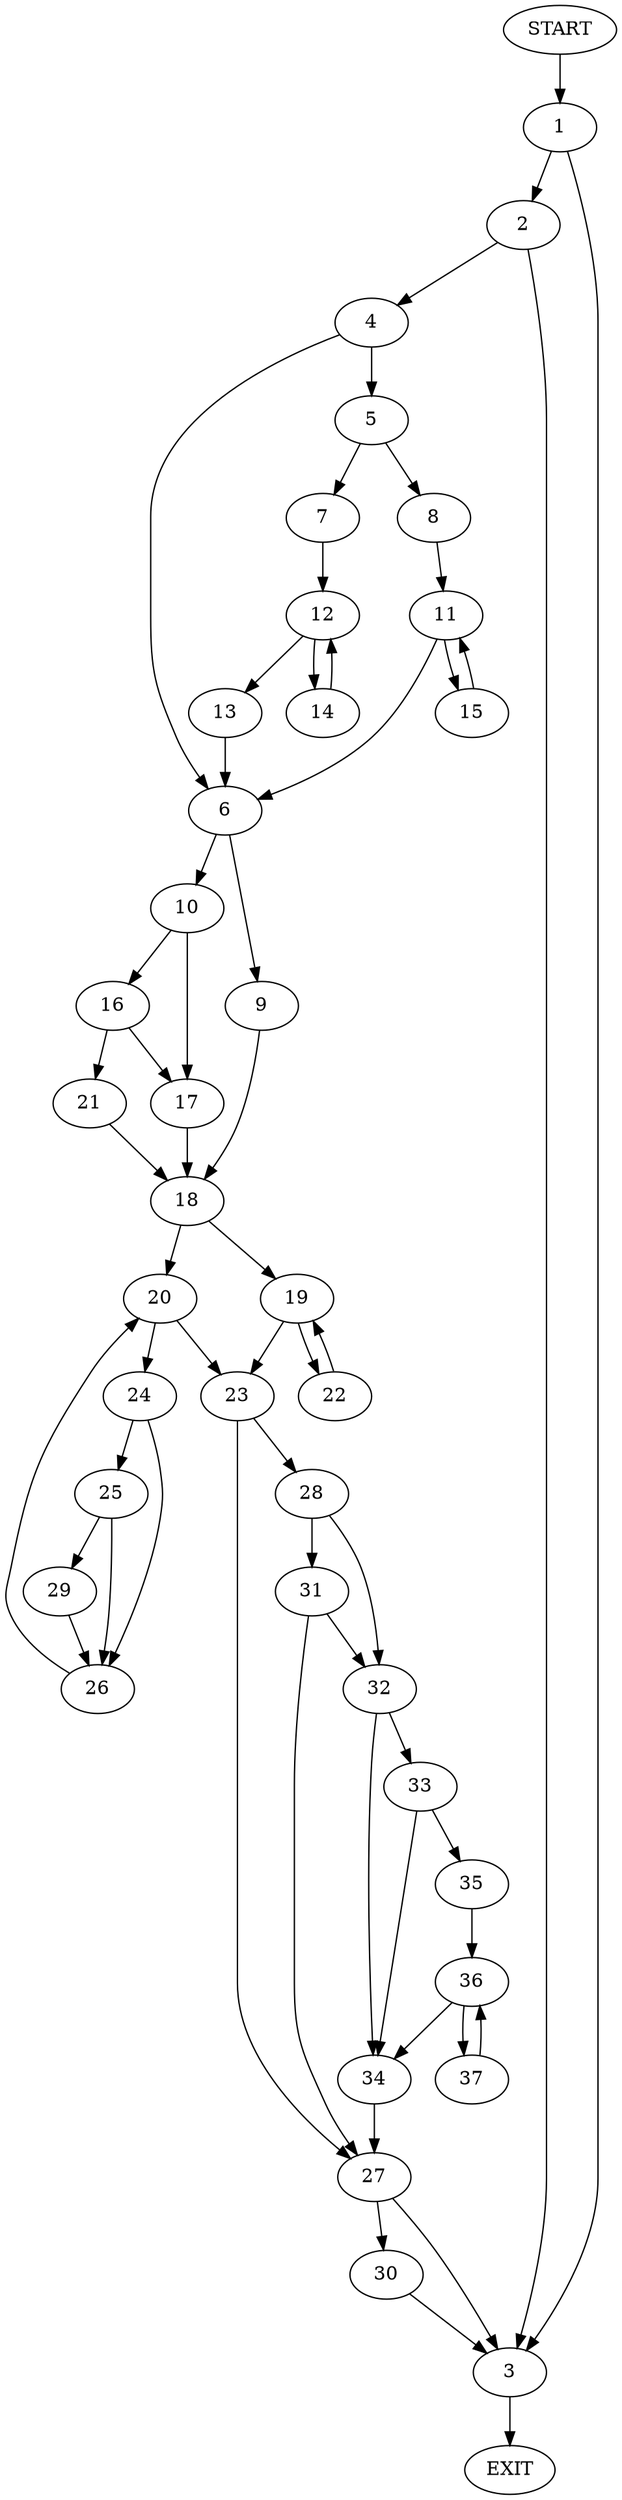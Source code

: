 digraph {
0 [label="START"]
38 [label="EXIT"]
0 -> 1
1 -> 2
1 -> 3
2 -> 4
2 -> 3
3 -> 38
4 -> 5
4 -> 6
5 -> 7
5 -> 8
6 -> 9
6 -> 10
8 -> 11
7 -> 12
12 -> 13
12 -> 14
13 -> 6
14 -> 12
11 -> 15
11 -> 6
15 -> 11
10 -> 16
10 -> 17
9 -> 18
18 -> 19
18 -> 20
17 -> 18
16 -> 17
16 -> 21
21 -> 18
19 -> 22
19 -> 23
20 -> 24
20 -> 23
24 -> 25
24 -> 26
23 -> 27
23 -> 28
25 -> 29
25 -> 26
26 -> 20
29 -> 26
22 -> 19
27 -> 30
27 -> 3
28 -> 31
28 -> 32
32 -> 33
32 -> 34
31 -> 27
31 -> 32
33 -> 35
33 -> 34
34 -> 27
35 -> 36
36 -> 37
36 -> 34
37 -> 36
30 -> 3
}
